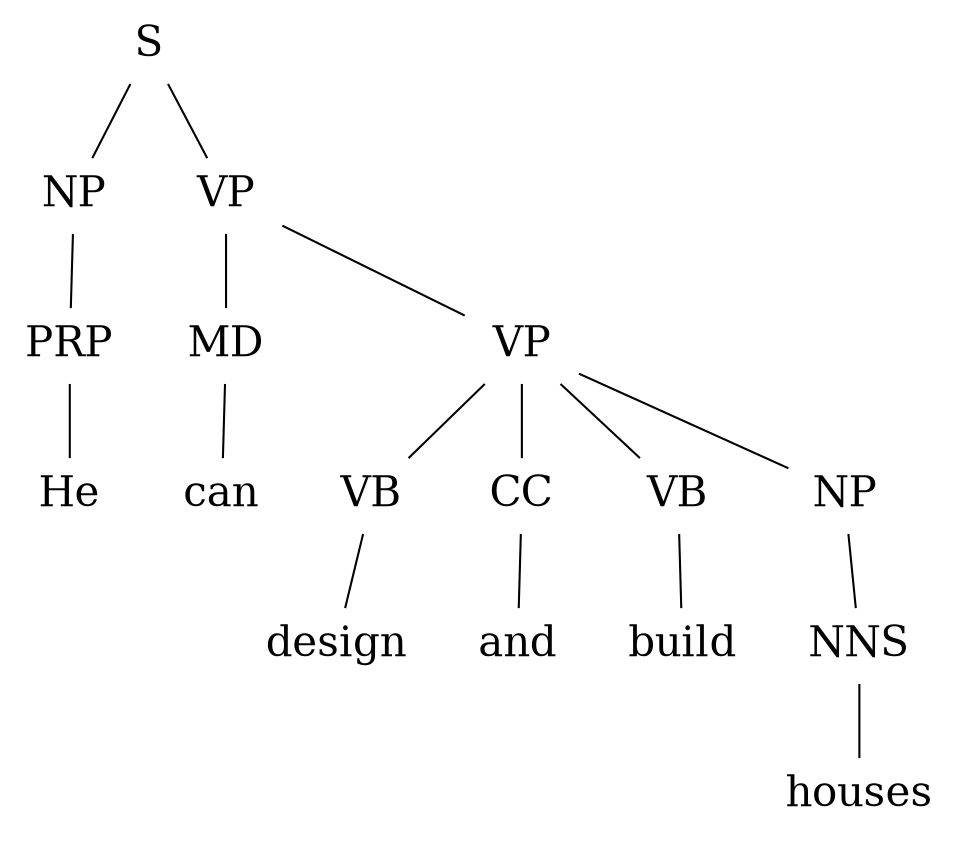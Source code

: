 graph Tree {
splines=false
margin=0
N1 [label="S" shape=plaintext fontsize=20]
N2 [label="NP" shape=plaintext fontsize=20]
N1--N2
N3 [label="PRP" shape=plaintext fontsize=20]
N2--N3
N4 [label="He" shape=plaintext fontsize=20]
N3--N4
N5 [label="VP" shape=plaintext fontsize=20]
N1--N5
N6 [label="MD" shape=plaintext fontsize=20]
N5--N6
N7 [label="can" shape=plaintext fontsize=20]
N6--N7
N8 [label="VP" shape=plaintext fontsize=20]
N5--N8
N9 [label="VB" shape=plaintext fontsize=20]
N8--N9
N10 [label="design" shape=plaintext fontsize=20]
N9--N10
N11 [label="CC" shape=plaintext fontsize=20]
N8--N11
N12 [label="and" shape=plaintext fontsize=20]
N11--N12
N13 [label="VB" shape=plaintext fontsize=20]
N8--N13
N14 [label="build" shape=plaintext fontsize=20]
N13--N14
N15 [label="NP" shape=plaintext fontsize=20]
N8--N15
N16 [label="NNS" shape=plaintext fontsize=20]
N15--N16
N17 [label="houses" shape=plaintext fontsize=20]
N16--N17
}